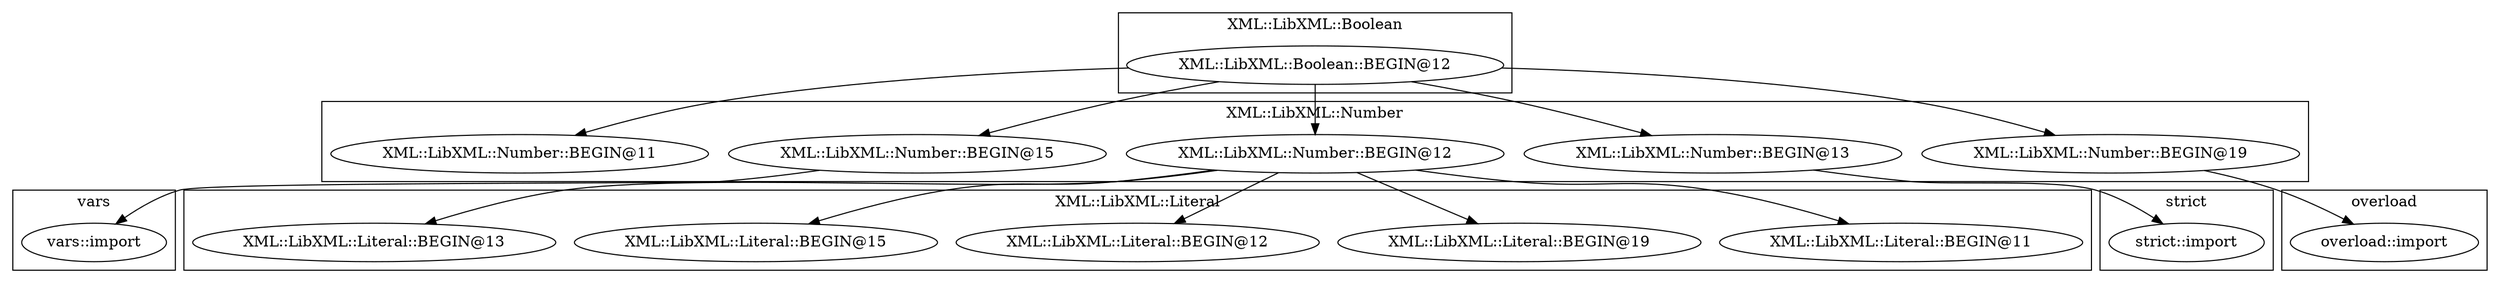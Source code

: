 digraph {
graph [overlap=false]
subgraph cluster_vars {
	label="vars";
	"vars::import";
}
subgraph cluster_XML_LibXML_Boolean {
	label="XML::LibXML::Boolean";
	"XML::LibXML::Boolean::BEGIN@12";
}
subgraph cluster_XML_LibXML_Literal {
	label="XML::LibXML::Literal";
	"XML::LibXML::Literal::BEGIN@11";
	"XML::LibXML::Literal::BEGIN@19";
	"XML::LibXML::Literal::BEGIN@12";
	"XML::LibXML::Literal::BEGIN@15";
	"XML::LibXML::Literal::BEGIN@13";
}
subgraph cluster_XML_LibXML_Number {
	label="XML::LibXML::Number";
	"XML::LibXML::Number::BEGIN@15";
	"XML::LibXML::Number::BEGIN@12";
	"XML::LibXML::Number::BEGIN@13";
	"XML::LibXML::Number::BEGIN@19";
	"XML::LibXML::Number::BEGIN@11";
}
subgraph cluster_strict {
	label="strict";
	"strict::import";
}
subgraph cluster_overload {
	label="overload";
	"overload::import";
}
"XML::LibXML::Number::BEGIN@12" -> "XML::LibXML::Literal::BEGIN@11";
"XML::LibXML::Number::BEGIN@19" -> "overload::import";
"XML::LibXML::Number::BEGIN@12" -> "XML::LibXML::Literal::BEGIN@15";
"XML::LibXML::Number::BEGIN@15" -> "vars::import";
"XML::LibXML::Boolean::BEGIN@12" -> "XML::LibXML::Number::BEGIN@13";
"XML::LibXML::Number::BEGIN@13" -> "strict::import";
"XML::LibXML::Number::BEGIN@12" -> "XML::LibXML::Literal::BEGIN@12";
"XML::LibXML::Boolean::BEGIN@12" -> "XML::LibXML::Number::BEGIN@12";
"XML::LibXML::Number::BEGIN@12" -> "XML::LibXML::Literal::BEGIN@19";
"XML::LibXML::Number::BEGIN@12" -> "XML::LibXML::Literal::BEGIN@13";
"XML::LibXML::Boolean::BEGIN@12" -> "XML::LibXML::Number::BEGIN@15";
"XML::LibXML::Boolean::BEGIN@12" -> "XML::LibXML::Number::BEGIN@11";
"XML::LibXML::Boolean::BEGIN@12" -> "XML::LibXML::Number::BEGIN@19";
}
